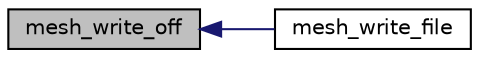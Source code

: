 digraph "mesh_write_off"
{
  edge [fontname="Helvetica",fontsize="10",labelfontname="Helvetica",labelfontsize="10"];
  node [fontname="Helvetica",fontsize="10",shape=record];
  rankdir="LR";
  Node1 [label="mesh_write_off",height=0.2,width=0.4,color="black", fillcolor="grey75", style="filled", fontcolor="black"];
  Node1 -> Node2 [dir="back",color="midnightblue",fontsize="10",style="solid",fontname="Helvetica"];
  Node2 [label="mesh_write_file",height=0.2,width=0.4,color="black", fillcolor="white", style="filled",URL="$meshlib_8h.html#ad367b48ff3342d3ae56aea6e2300afe4",tooltip="Write a mesh to an OFF/PLY/ASC/XYZ file. "];
}
